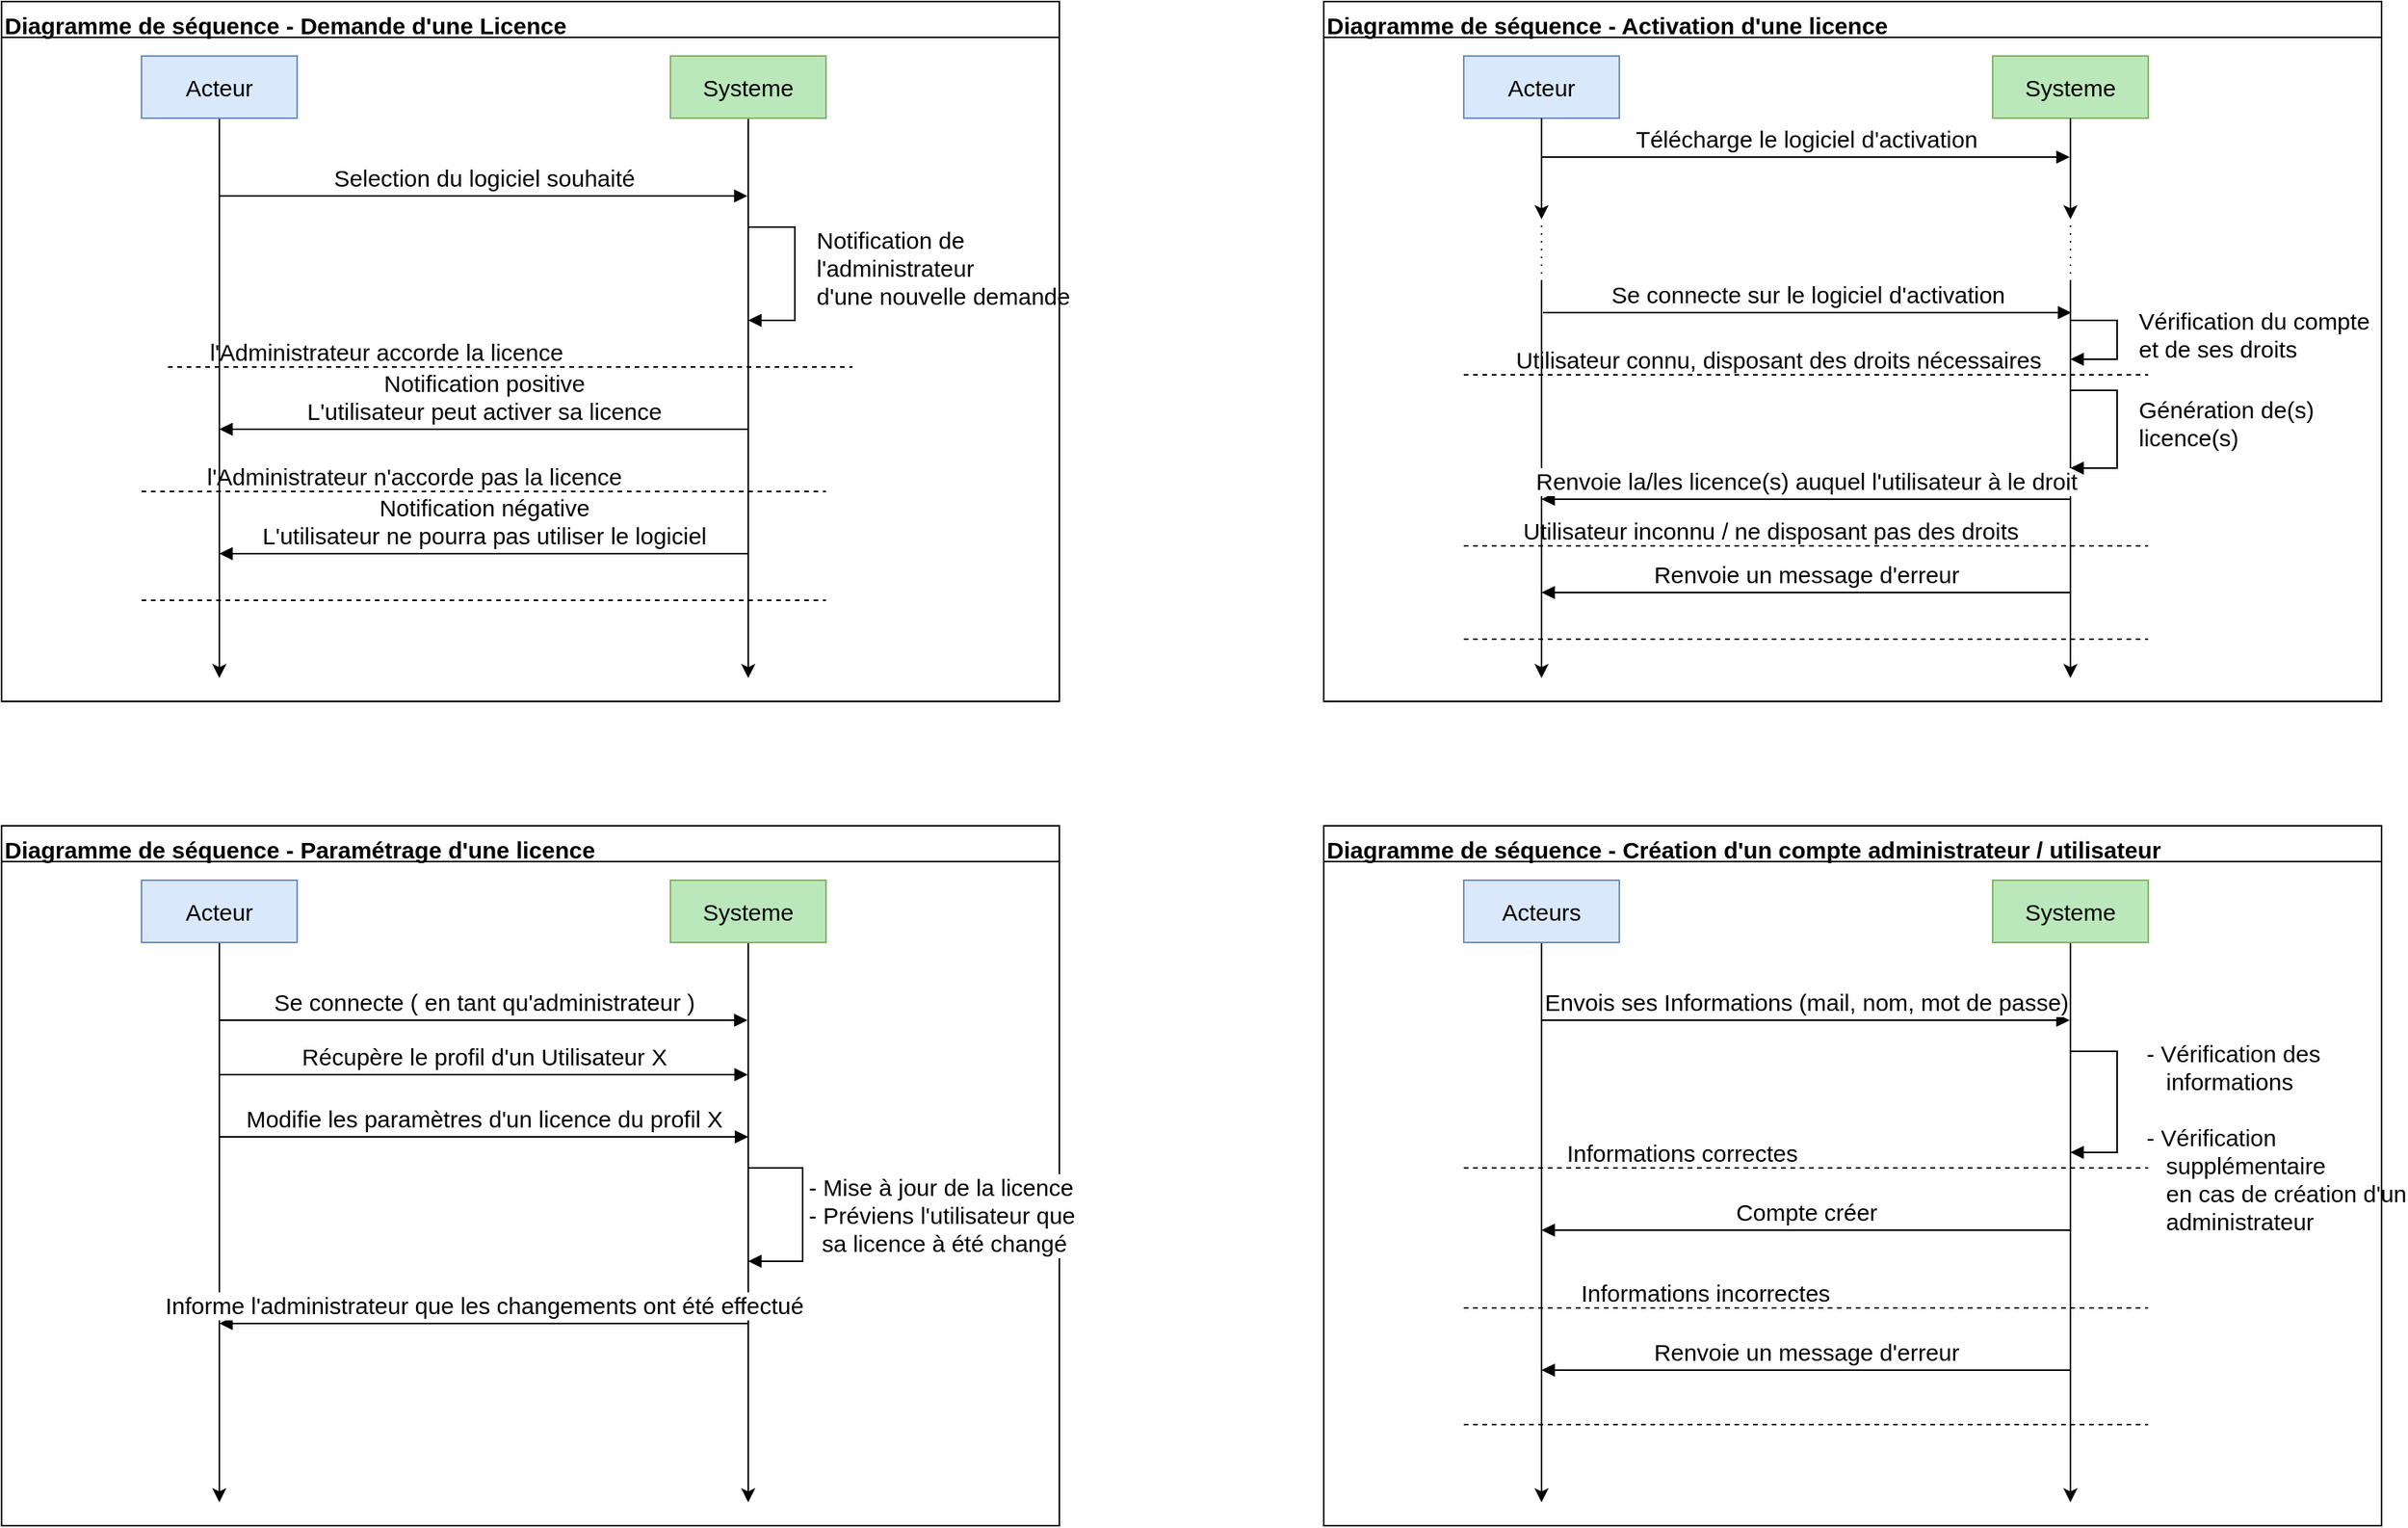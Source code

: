 <mxfile version="15.8.3" type="device"><diagram id="Hlz4Fc1Iq2pXSrLptxwn" name="Page-1"><mxGraphModel dx="1611" dy="936" grid="1" gridSize="10" guides="1" tooltips="1" connect="1" arrows="1" fold="1" page="1" pageScale="1" pageWidth="850" pageHeight="1100" background="none" math="0" shadow="0"><root><mxCell id="0"/><mxCell id="1" parent="0"/><mxCell id="sQLnvV01_tIX-hhMXwpo-41" value="Se connecte ( en tant qu'administrateur )" style="html=1;verticalAlign=bottom;endArrow=block;fontSize=15;shadow=0;rounded=0;" parent="1" edge="1"><mxGeometry x="175" y="625" width="80" as="geometry"><mxPoint x="225" y="705" as="sourcePoint"/><mxPoint x="564.5" y="705" as="targetPoint"/></mxGeometry></mxCell><mxCell id="sQLnvV01_tIX-hhMXwpo-42" style="edgeStyle=orthogonalEdgeStyle;orthogonalLoop=1;jettySize=auto;html=1;shadow=0;fontSize=15;rounded=0;" parent="1" source="sQLnvV01_tIX-hhMXwpo-43" edge="1"><mxGeometry relative="1" as="geometry"><mxPoint x="225" y="1015" as="targetPoint"/></mxGeometry></mxCell><mxCell id="sQLnvV01_tIX-hhMXwpo-43" value="Acteur" style="whiteSpace=wrap;html=1;shadow=0;fontSize=15;fillColor=#dae8fc;strokeColor=#6c8ebf;rounded=0;" parent="1" vertex="1"><mxGeometry x="175" y="615" width="100" height="40" as="geometry"/></mxCell><mxCell id="sQLnvV01_tIX-hhMXwpo-45" style="edgeStyle=orthogonalEdgeStyle;orthogonalLoop=1;jettySize=auto;html=1;shadow=0;fontSize=15;rounded=0;" parent="1" source="sQLnvV01_tIX-hhMXwpo-46" edge="1"><mxGeometry relative="1" as="geometry"><mxPoint x="565" y="1015" as="targetPoint"/></mxGeometry></mxCell><mxCell id="sQLnvV01_tIX-hhMXwpo-46" value="Systeme" style="whiteSpace=wrap;html=1;shadow=0;fontSize=15;fillColor=#BBE8BA;strokeColor=#82b366;rounded=0;" parent="1" vertex="1"><mxGeometry x="515" y="615" width="100" height="40" as="geometry"/></mxCell><mxCell id="sQLnvV01_tIX-hhMXwpo-55" value="Diagramme de séquence - Paramétrage d'une licence" style="swimlane;pointerEvents=0;verticalAlign=top;startSize=23;align=left;rounded=0;fontSize=15;" parent="1" vertex="1"><mxGeometry x="85" y="580" width="680" height="450" as="geometry"/></mxCell><mxCell id="sQLnvV01_tIX-hhMXwpo-56" value="Récupère le profil d'un Utilisateur X" style="html=1;verticalAlign=bottom;endArrow=block;fontSize=15;shadow=0;rounded=0;" parent="sQLnvV01_tIX-hhMXwpo-55" edge="1"><mxGeometry x="90.25" y="80" width="80" as="geometry"><mxPoint x="140.25" y="160" as="sourcePoint"/><mxPoint x="479.75" y="160" as="targetPoint"/></mxGeometry></mxCell><mxCell id="sQLnvV01_tIX-hhMXwpo-44" value="&lt;div style=&quot;font-size: 15px;&quot;&gt;- Mise à jour de la licence &lt;br style=&quot;font-size: 15px;&quot;&gt;&lt;/div&gt;&lt;div style=&quot;font-size: 15px;&quot;&gt;- Préviens l'utilisateur que &lt;br style=&quot;font-size: 15px;&quot;&gt;&amp;nbsp; sa licence à été changé&lt;br style=&quot;font-size: 15px;&quot;&gt;&lt;/div&gt;" style="edgeStyle=orthogonalEdgeStyle;html=1;align=left;spacingLeft=2;endArrow=block;fontSize=15;shadow=0;rounded=0;" parent="sQLnvV01_tIX-hhMXwpo-55" edge="1"><mxGeometry relative="1" as="geometry"><mxPoint x="480" y="220" as="sourcePoint"/><Array as="points"><mxPoint x="515" y="220"/><mxPoint x="515" y="280"/></Array><mxPoint x="480" y="280" as="targetPoint"/><mxPoint as="offset"/></mxGeometry></mxCell><mxCell id="sQLnvV01_tIX-hhMXwpo-65" value="Modifie les paramètres d'un licence du profil X" style="html=1;verticalAlign=bottom;endArrow=block;fontSize=15;shadow=0;rounded=0;" parent="sQLnvV01_tIX-hhMXwpo-55" edge="1"><mxGeometry y="-460" width="80" as="geometry"><mxPoint x="140" y="200" as="sourcePoint"/><mxPoint x="480" y="200" as="targetPoint"/></mxGeometry></mxCell><mxCell id="sQLnvV01_tIX-hhMXwpo-66" value="Informe l'administrateur que les changements ont été effectué " style="html=1;verticalAlign=bottom;endArrow=block;shadow=0;fontSize=15;rounded=0;" parent="sQLnvV01_tIX-hhMXwpo-55" edge="1"><mxGeometry width="80" relative="1" as="geometry"><mxPoint x="480" y="320" as="sourcePoint"/><mxPoint x="140" y="320" as="targetPoint"/></mxGeometry></mxCell><mxCell id="wGjPE9pW0LdUyV5kpw4r-16" value="" style="group;fontSize=15;" parent="1" vertex="1" connectable="0"><mxGeometry x="85" y="50" width="680" height="450" as="geometry"/></mxCell><mxCell id="sQLnvV01_tIX-hhMXwpo-8" value="Selection du logiciel souhaité" style="html=1;verticalAlign=bottom;endArrow=block;fontSize=15;shadow=0;rounded=0;" parent="wGjPE9pW0LdUyV5kpw4r-16" edge="1"><mxGeometry x="90" y="45" width="80" as="geometry"><mxPoint x="140" y="125" as="sourcePoint"/><mxPoint x="479.5" y="125" as="targetPoint"/></mxGeometry></mxCell><mxCell id="sQLnvV01_tIX-hhMXwpo-12" style="edgeStyle=orthogonalEdgeStyle;orthogonalLoop=1;jettySize=auto;html=1;shadow=0;fontSize=15;rounded=0;" parent="wGjPE9pW0LdUyV5kpw4r-16" source="sQLnvV01_tIX-hhMXwpo-10" edge="1"><mxGeometry relative="1" as="geometry"><mxPoint x="140" y="435" as="targetPoint"/></mxGeometry></mxCell><mxCell id="sQLnvV01_tIX-hhMXwpo-10" value="Acteur" style="whiteSpace=wrap;html=1;shadow=0;fontSize=15;fillColor=#dae8fc;strokeColor=#6c8ebf;rounded=0;" parent="wGjPE9pW0LdUyV5kpw4r-16" vertex="1"><mxGeometry x="90" y="35" width="100" height="40" as="geometry"/></mxCell><mxCell id="sQLnvV01_tIX-hhMXwpo-11" value="&lt;div style=&quot;font-size: 15px&quot;&gt;Notification de &lt;br&gt;&lt;/div&gt;&lt;div style=&quot;font-size: 15px&quot;&gt;l'administrateur &lt;br style=&quot;font-size: 15px&quot;&gt;&lt;/div&gt;&lt;div style=&quot;font-size: 15px&quot;&gt;d'une nouvelle demande&lt;/div&gt;" style="edgeStyle=orthogonalEdgeStyle;html=1;align=left;spacingLeft=2;endArrow=block;fontSize=15;shadow=0;rounded=0;" parent="wGjPE9pW0LdUyV5kpw4r-16" edge="1"><mxGeometry x="-0.077" y="10" relative="1" as="geometry"><mxPoint x="480" y="145.0" as="sourcePoint"/><Array as="points"><mxPoint x="510" y="145"/><mxPoint x="510" y="205"/></Array><mxPoint x="480" y="205" as="targetPoint"/><mxPoint as="offset"/></mxGeometry></mxCell><mxCell id="sQLnvV01_tIX-hhMXwpo-13" style="edgeStyle=orthogonalEdgeStyle;orthogonalLoop=1;jettySize=auto;html=1;shadow=0;fontSize=15;rounded=0;" parent="wGjPE9pW0LdUyV5kpw4r-16" source="sQLnvV01_tIX-hhMXwpo-14" edge="1"><mxGeometry relative="1" as="geometry"><mxPoint x="480" y="435" as="targetPoint"/></mxGeometry></mxCell><mxCell id="sQLnvV01_tIX-hhMXwpo-14" value="Systeme" style="whiteSpace=wrap;html=1;shadow=0;fontSize=15;fillColor=#BBE8BA;strokeColor=#82b366;rounded=0;" parent="wGjPE9pW0LdUyV5kpw4r-16" vertex="1"><mxGeometry x="430" y="35" width="100" height="40" as="geometry"/></mxCell><mxCell id="sQLnvV01_tIX-hhMXwpo-17" value="" style="group;rounded=0;fontSize=15;" parent="wGjPE9pW0LdUyV5kpw4r-16" vertex="1" connectable="0"><mxGeometry x="107" y="215" width="440" height="20" as="geometry"/></mxCell><mxCell id="sQLnvV01_tIX-hhMXwpo-15" value="" style="endArrow=none;dashed=1;html=1;shadow=0;fontSize=15;rounded=0;" parent="sQLnvV01_tIX-hhMXwpo-17" edge="1"><mxGeometry width="50" height="50" relative="1" as="geometry"><mxPoint y="20" as="sourcePoint"/><mxPoint x="440" y="20" as="targetPoint"/></mxGeometry></mxCell><mxCell id="sQLnvV01_tIX-hhMXwpo-16" value="l'Administrateur accorde la licence" style="text;html=1;align=center;verticalAlign=middle;resizable=0;points=[];autosize=1;strokeColor=none;fillColor=none;fontSize=15;rounded=0;" parent="sQLnvV01_tIX-hhMXwpo-17" vertex="1"><mxGeometry x="30" width="220" height="20" as="geometry"/></mxCell><mxCell id="sQLnvV01_tIX-hhMXwpo-19" value="" style="endArrow=none;dashed=1;html=1;shadow=0;fontSize=15;rounded=0;" parent="wGjPE9pW0LdUyV5kpw4r-16" edge="1"><mxGeometry x="90" y="295" width="50" height="50" as="geometry"><mxPoint x="90" y="315" as="sourcePoint"/><mxPoint x="530" y="315" as="targetPoint"/></mxGeometry></mxCell><mxCell id="sQLnvV01_tIX-hhMXwpo-20" value="l'Administrateur n'accorde pas la licence" style="text;html=1;align=center;verticalAlign=middle;resizable=0;points=[];autosize=1;strokeColor=none;fillColor=none;fontSize=15;rounded=0;" parent="wGjPE9pW0LdUyV5kpw4r-16" vertex="1"><mxGeometry x="140" y="295" width="250" height="20" as="geometry"/></mxCell><mxCell id="sQLnvV01_tIX-hhMXwpo-21" value="Notification positive&lt;br style=&quot;font-size: 15px;&quot;&gt;L'utilisateur peut activer sa licence" style="html=1;verticalAlign=bottom;endArrow=block;shadow=0;fontSize=15;rounded=0;" parent="wGjPE9pW0LdUyV5kpw4r-16" edge="1"><mxGeometry width="80" relative="1" as="geometry"><mxPoint x="480" y="275" as="sourcePoint"/><mxPoint x="140" y="275" as="targetPoint"/></mxGeometry></mxCell><mxCell id="sQLnvV01_tIX-hhMXwpo-22" value="Notification négative&lt;br style=&quot;font-size: 15px;&quot;&gt;L'utilisateur ne pourra pas utiliser le logiciel" style="html=1;verticalAlign=bottom;endArrow=block;shadow=0;fontSize=15;rounded=0;" parent="wGjPE9pW0LdUyV5kpw4r-16" edge="1"><mxGeometry width="80" relative="1" as="geometry"><mxPoint x="480" y="355" as="sourcePoint"/><mxPoint x="140" y="355" as="targetPoint"/></mxGeometry></mxCell><mxCell id="sQLnvV01_tIX-hhMXwpo-23" value="" style="endArrow=none;dashed=1;html=1;shadow=0;fontSize=15;rounded=0;" parent="wGjPE9pW0LdUyV5kpw4r-16" edge="1"><mxGeometry x="90" y="365" width="50" height="50" as="geometry"><mxPoint x="90" y="385" as="sourcePoint"/><mxPoint x="530" y="385" as="targetPoint"/></mxGeometry></mxCell><mxCell id="sQLnvV01_tIX-hhMXwpo-25" value="Diagramme de séquence - Demande d'une Licence" style="swimlane;pointerEvents=0;verticalAlign=top;startSize=23;align=left;rounded=0;fontSize=15;" parent="wGjPE9pW0LdUyV5kpw4r-16" vertex="1"><mxGeometry width="680" height="450" as="geometry"/></mxCell><mxCell id="wGjPE9pW0LdUyV5kpw4r-34" value="" style="group;fontSize=15;" parent="1" vertex="1" connectable="0"><mxGeometry x="935" y="50" width="680" height="450" as="geometry"/></mxCell><mxCell id="wGjPE9pW0LdUyV5kpw4r-36" style="edgeStyle=orthogonalEdgeStyle;orthogonalLoop=1;jettySize=auto;html=1;shadow=0;fontSize=15;rounded=0;" parent="wGjPE9pW0LdUyV5kpw4r-34" edge="1"><mxGeometry relative="1" as="geometry"><mxPoint x="140" y="435" as="targetPoint"/><mxPoint x="140" y="180" as="sourcePoint"/></mxGeometry></mxCell><mxCell id="wGjPE9pW0LdUyV5kpw4r-37" value="Acteur" style="whiteSpace=wrap;html=1;shadow=0;fontSize=15;fillColor=#dae8fc;strokeColor=#6c8ebf;rounded=0;" parent="wGjPE9pW0LdUyV5kpw4r-34" vertex="1"><mxGeometry x="90" y="35" width="100" height="40" as="geometry"/></mxCell><mxCell id="wGjPE9pW0LdUyV5kpw4r-39" style="edgeStyle=orthogonalEdgeStyle;orthogonalLoop=1;jettySize=auto;html=1;shadow=0;fontSize=15;rounded=0;" parent="wGjPE9pW0LdUyV5kpw4r-34" edge="1"><mxGeometry relative="1" as="geometry"><mxPoint x="480" y="435" as="targetPoint"/><mxPoint x="480" y="180" as="sourcePoint"/></mxGeometry></mxCell><mxCell id="wGjPE9pW0LdUyV5kpw4r-40" value="Systeme" style="whiteSpace=wrap;html=1;shadow=0;fontSize=15;fillColor=#BBE8BA;strokeColor=#82b366;rounded=0;" parent="wGjPE9pW0LdUyV5kpw4r-34" vertex="1"><mxGeometry x="430" y="35" width="100" height="40" as="geometry"/></mxCell><mxCell id="wGjPE9pW0LdUyV5kpw4r-49" value="Diagramme de séquence - Activation d'une licence" style="swimlane;pointerEvents=0;verticalAlign=top;startSize=23;align=left;rounded=0;fontSize=15;" parent="wGjPE9pW0LdUyV5kpw4r-34" vertex="1"><mxGeometry width="680" height="450" as="geometry"/></mxCell><mxCell id="wGjPE9pW0LdUyV5kpw4r-72" value="" style="endArrow=none;dashed=1;html=1;dashPattern=1 4;strokeWidth=1;rounded=0;fontSize=15;" parent="wGjPE9pW0LdUyV5kpw4r-49" edge="1"><mxGeometry width="50" height="50" relative="1" as="geometry"><mxPoint x="140" y="180" as="sourcePoint"/><mxPoint x="140" y="140" as="targetPoint"/></mxGeometry></mxCell><mxCell id="wGjPE9pW0LdUyV5kpw4r-73" value="" style="endArrow=none;dashed=1;html=1;dashPattern=1 4;strokeWidth=1;rounded=0;fontSize=15;" parent="wGjPE9pW0LdUyV5kpw4r-49" edge="1"><mxGeometry width="50" height="50" relative="1" as="geometry"><mxPoint x="480" y="180" as="sourcePoint"/><mxPoint x="480" y="140" as="targetPoint"/></mxGeometry></mxCell><mxCell id="wGjPE9pW0LdUyV5kpw4r-35" value="Télécharge le logiciel d'activation" style="html=1;verticalAlign=bottom;endArrow=block;fontSize=15;shadow=0;rounded=0;" parent="wGjPE9pW0LdUyV5kpw4r-49" edge="1"><mxGeometry x="90" y="20" width="80" as="geometry"><mxPoint x="140" y="100" as="sourcePoint"/><mxPoint x="479.5" y="100" as="targetPoint"/></mxGeometry></mxCell><mxCell id="wGjPE9pW0LdUyV5kpw4r-74" value="Se connecte sur le logiciel d'activation" style="html=1;verticalAlign=bottom;endArrow=block;fontSize=15;shadow=0;rounded=0;" parent="wGjPE9pW0LdUyV5kpw4r-49" edge="1"><mxGeometry x="-844" y="70" width="80" as="geometry"><mxPoint x="141" y="200" as="sourcePoint"/><mxPoint x="480.5" y="200" as="targetPoint"/></mxGeometry></mxCell><mxCell id="wGjPE9pW0LdUyV5kpw4r-75" value="&lt;div style=&quot;font-size: 15px;&quot;&gt;Vérification du compte &lt;br style=&quot;font-size: 15px;&quot;&gt;&lt;/div&gt;&lt;div style=&quot;font-size: 15px;&quot;&gt;et de ses droits&amp;nbsp; &lt;/div&gt;" style="edgeStyle=orthogonalEdgeStyle;html=1;align=left;spacingLeft=2;endArrow=block;fontSize=15;shadow=0;rounded=0;" parent="wGjPE9pW0LdUyV5kpw4r-49" edge="1"><mxGeometry x="-0.077" y="10" relative="1" as="geometry"><mxPoint x="480" y="205" as="sourcePoint"/><Array as="points"><mxPoint x="510" y="205"/><mxPoint x="510" y="230"/><mxPoint x="480" y="230"/></Array><mxPoint x="480" y="230" as="targetPoint"/><mxPoint as="offset"/></mxGeometry></mxCell><mxCell id="wGjPE9pW0LdUyV5kpw4r-48" value="" style="endArrow=none;dashed=1;html=1;shadow=0;fontSize=15;rounded=0;" parent="wGjPE9pW0LdUyV5kpw4r-49" edge="1"><mxGeometry x="90" y="390" width="50" height="50" as="geometry"><mxPoint x="90" y="410" as="sourcePoint"/><mxPoint x="530" y="410" as="targetPoint"/></mxGeometry></mxCell><mxCell id="wGjPE9pW0LdUyV5kpw4r-47" value="Renvoie un message d'erreur " style="html=1;verticalAlign=bottom;endArrow=block;shadow=0;fontSize=15;rounded=0;" parent="wGjPE9pW0LdUyV5kpw4r-49" edge="1"><mxGeometry width="80" relative="1" as="geometry"><mxPoint x="480" y="380" as="sourcePoint"/><mxPoint x="140" y="380" as="targetPoint"/></mxGeometry></mxCell><mxCell id="wGjPE9pW0LdUyV5kpw4r-44" value="" style="endArrow=none;dashed=1;html=1;shadow=0;fontSize=15;rounded=0;" parent="wGjPE9pW0LdUyV5kpw4r-49" edge="1"><mxGeometry x="90" y="330" width="50" height="50" as="geometry"><mxPoint x="90" y="350" as="sourcePoint"/><mxPoint x="530" y="350" as="targetPoint"/></mxGeometry></mxCell><mxCell id="wGjPE9pW0LdUyV5kpw4r-45" value="&lt;div style=&quot;font-size: 15px&quot;&gt;Utilisateur inconnu / ne disposant pas des droits &lt;br style=&quot;font-size: 15px&quot;&gt; &lt;/div&gt;" style="text;html=1;align=center;verticalAlign=middle;resizable=0;points=[];autosize=1;strokeColor=none;fillColor=none;fontSize=15;rounded=0;" parent="wGjPE9pW0LdUyV5kpw4r-49" vertex="1"><mxGeometry x="137" y="330" width="300" height="20" as="geometry"/></mxCell><mxCell id="wGjPE9pW0LdUyV5kpw4r-46" value="Renvoie la/les licence(s) auquel l'utilisateur à le droit" style="html=1;verticalAlign=bottom;endArrow=block;shadow=0;fontSize=15;rounded=0;" parent="wGjPE9pW0LdUyV5kpw4r-49" edge="1"><mxGeometry width="80" relative="1" as="geometry"><mxPoint x="480" y="320" as="sourcePoint"/><mxPoint x="140" y="320" as="targetPoint"/></mxGeometry></mxCell><mxCell id="wGjPE9pW0LdUyV5kpw4r-76" value="&lt;div style=&quot;font-size: 15px;&quot;&gt;Génération de(s) &lt;br style=&quot;font-size: 15px;&quot;&gt;&lt;/div&gt;&lt;div style=&quot;font-size: 15px;&quot;&gt;licence(s)&lt;/div&gt;" style="edgeStyle=orthogonalEdgeStyle;html=1;align=left;spacingLeft=2;endArrow=block;fontSize=15;shadow=0;rounded=0;" parent="wGjPE9pW0LdUyV5kpw4r-49" edge="1"><mxGeometry x="-0.077" y="10" relative="1" as="geometry"><mxPoint x="480" y="250" as="sourcePoint"/><Array as="points"><mxPoint x="510" y="250"/><mxPoint x="510" y="300"/><mxPoint x="480" y="300"/></Array><mxPoint x="480" y="300" as="targetPoint"/><mxPoint as="offset"/></mxGeometry></mxCell><mxCell id="wGjPE9pW0LdUyV5kpw4r-43" value="Utilisateur connu, disposant des droits nécessaires" style="text;html=1;align=center;verticalAlign=middle;resizable=0;points=[];autosize=1;strokeColor=none;fillColor=none;fontSize=15;rounded=0;" parent="wGjPE9pW0LdUyV5kpw4r-49" vertex="1"><mxGeometry x="137.001" y="220" width="310" height="20" as="geometry"/></mxCell><mxCell id="wGjPE9pW0LdUyV5kpw4r-77" value="" style="endArrow=none;dashed=1;html=1;shadow=0;fontSize=15;rounded=0;" parent="wGjPE9pW0LdUyV5kpw4r-49" edge="1"><mxGeometry x="-845" y="170" width="50" height="50" as="geometry"><mxPoint x="90" y="240" as="sourcePoint"/><mxPoint x="530" y="240" as="targetPoint"/></mxGeometry></mxCell><mxCell id="wGjPE9pW0LdUyV5kpw4r-50" value="" style="group;fontSize=15;" parent="1" vertex="1" connectable="0"><mxGeometry x="935" y="580" width="680" height="450" as="geometry"/></mxCell><mxCell id="wGjPE9pW0LdUyV5kpw4r-51" value="Envois ses Informations (mail, nom, mot de passe) " style="html=1;verticalAlign=bottom;endArrow=block;fontSize=15;shadow=0;rounded=0;" parent="wGjPE9pW0LdUyV5kpw4r-50" edge="1"><mxGeometry x="90" y="45" width="80" as="geometry"><mxPoint x="140" y="125" as="sourcePoint"/><mxPoint x="479.5" y="125" as="targetPoint"/></mxGeometry></mxCell><mxCell id="wGjPE9pW0LdUyV5kpw4r-52" style="edgeStyle=orthogonalEdgeStyle;orthogonalLoop=1;jettySize=auto;html=1;shadow=0;fontSize=15;rounded=0;" parent="wGjPE9pW0LdUyV5kpw4r-50" source="wGjPE9pW0LdUyV5kpw4r-53" edge="1"><mxGeometry relative="1" as="geometry"><mxPoint x="140" y="435" as="targetPoint"/></mxGeometry></mxCell><mxCell id="wGjPE9pW0LdUyV5kpw4r-53" value="Acteurs" style="whiteSpace=wrap;html=1;shadow=0;fontSize=15;fillColor=#dae8fc;strokeColor=#6c8ebf;rounded=0;" parent="wGjPE9pW0LdUyV5kpw4r-50" vertex="1"><mxGeometry x="90" y="35" width="100" height="40" as="geometry"/></mxCell><mxCell id="wGjPE9pW0LdUyV5kpw4r-54" value="- Vérification des &lt;br&gt;&lt;div&gt;&amp;nbsp;&amp;nbsp; informations &lt;br&gt;&lt;/div&gt;&lt;div&gt;&lt;br&gt;&lt;/div&gt;&lt;div style=&quot;font-size: 15px&quot;&gt;- Vérification &lt;br&gt;&lt;/div&gt;&lt;div style=&quot;font-size: 15px&quot;&gt;&amp;nbsp;&amp;nbsp; supplémentaire &lt;br style=&quot;font-size: 15px&quot;&gt;&lt;/div&gt;&lt;div style=&quot;font-size: 15px&quot;&gt;&amp;nbsp;&amp;nbsp; en cas de création d'un &lt;br style=&quot;font-size: 15px&quot;&gt;&lt;/div&gt;&amp;nbsp;&amp;nbsp; administrateur" style="edgeStyle=orthogonalEdgeStyle;html=1;align=left;spacingLeft=2;endArrow=block;fontSize=15;shadow=0;rounded=0;" parent="wGjPE9pW0LdUyV5kpw4r-50" edge="1"><mxGeometry x="0.36" y="15" relative="1" as="geometry"><mxPoint x="480" y="145.0" as="sourcePoint"/><Array as="points"><mxPoint x="510" y="145"/><mxPoint x="510" y="210"/><mxPoint x="480" y="210"/></Array><mxPoint x="480" y="210" as="targetPoint"/><mxPoint as="offset"/></mxGeometry></mxCell><mxCell id="wGjPE9pW0LdUyV5kpw4r-55" style="edgeStyle=orthogonalEdgeStyle;orthogonalLoop=1;jettySize=auto;html=1;shadow=0;fontSize=15;rounded=0;" parent="wGjPE9pW0LdUyV5kpw4r-50" source="wGjPE9pW0LdUyV5kpw4r-56" edge="1"><mxGeometry relative="1" as="geometry"><mxPoint x="480" y="435" as="targetPoint"/></mxGeometry></mxCell><mxCell id="wGjPE9pW0LdUyV5kpw4r-56" value="Systeme" style="whiteSpace=wrap;html=1;shadow=0;fontSize=15;fillColor=#BBE8BA;strokeColor=#82b366;rounded=0;" parent="wGjPE9pW0LdUyV5kpw4r-50" vertex="1"><mxGeometry x="430" y="35" width="100" height="40" as="geometry"/></mxCell><mxCell id="wGjPE9pW0LdUyV5kpw4r-64" value="" style="endArrow=none;dashed=1;html=1;shadow=0;fontSize=15;rounded=0;" parent="wGjPE9pW0LdUyV5kpw4r-50" edge="1"><mxGeometry x="90" y="365" width="50" height="50" as="geometry"><mxPoint x="90" y="385" as="sourcePoint"/><mxPoint x="530" y="385" as="targetPoint"/></mxGeometry></mxCell><mxCell id="wGjPE9pW0LdUyV5kpw4r-65" value="Diagramme de séquence - Création d'un compte administrateur / utilisateur" style="swimlane;pointerEvents=0;verticalAlign=top;startSize=23;align=left;rounded=0;fontSize=15;" parent="wGjPE9pW0LdUyV5kpw4r-50" vertex="1"><mxGeometry width="680" height="450" as="geometry"/></mxCell><mxCell id="wGjPE9pW0LdUyV5kpw4r-57" value="" style="group;rounded=0;fontSize=15;" parent="wGjPE9pW0LdUyV5kpw4r-65" vertex="1" connectable="0"><mxGeometry x="90" y="200" width="440" height="20" as="geometry"/></mxCell><mxCell id="wGjPE9pW0LdUyV5kpw4r-58" value="" style="endArrow=none;dashed=1;html=1;shadow=0;fontSize=15;rounded=0;" parent="wGjPE9pW0LdUyV5kpw4r-57" edge="1"><mxGeometry width="50" height="50" relative="1" as="geometry"><mxPoint y="20" as="sourcePoint"/><mxPoint x="440" y="20" as="targetPoint"/></mxGeometry></mxCell><mxCell id="wGjPE9pW0LdUyV5kpw4r-59" value="Informations correctes" style="text;html=1;align=center;verticalAlign=middle;resizable=0;points=[];autosize=1;strokeColor=none;fillColor=none;fontSize=15;rounded=0;" parent="wGjPE9pW0LdUyV5kpw4r-57" vertex="1"><mxGeometry x="65" width="150" height="20" as="geometry"/></mxCell><mxCell id="wGjPE9pW0LdUyV5kpw4r-62" value="Compte créer" style="html=1;verticalAlign=bottom;endArrow=block;shadow=0;fontSize=15;rounded=0;" parent="wGjPE9pW0LdUyV5kpw4r-65" edge="1"><mxGeometry width="80" relative="1" as="geometry"><mxPoint x="480" y="260" as="sourcePoint"/><mxPoint x="140" y="260" as="targetPoint"/></mxGeometry></mxCell><mxCell id="wGjPE9pW0LdUyV5kpw4r-60" value="" style="endArrow=none;dashed=1;html=1;shadow=0;fontSize=15;rounded=0;" parent="wGjPE9pW0LdUyV5kpw4r-65" edge="1"><mxGeometry x="90" y="290" width="50" height="50" as="geometry"><mxPoint x="90" y="310" as="sourcePoint"/><mxPoint x="530" y="310" as="targetPoint"/></mxGeometry></mxCell><mxCell id="wGjPE9pW0LdUyV5kpw4r-61" value="Informations incorrectes" style="text;html=1;align=center;verticalAlign=middle;resizable=0;points=[];autosize=1;strokeColor=none;fillColor=none;fontSize=15;rounded=0;" parent="wGjPE9pW0LdUyV5kpw4r-65" vertex="1"><mxGeometry x="165" y="290" width="160" height="20" as="geometry"/></mxCell><mxCell id="wGjPE9pW0LdUyV5kpw4r-63" value="Renvoie un message d'erreur" style="html=1;verticalAlign=bottom;endArrow=block;shadow=0;fontSize=15;rounded=0;" parent="wGjPE9pW0LdUyV5kpw4r-65" edge="1"><mxGeometry width="80" relative="1" as="geometry"><mxPoint x="480" y="350" as="sourcePoint"/><mxPoint x="140" y="350" as="targetPoint"/></mxGeometry></mxCell><mxCell id="wGjPE9pW0LdUyV5kpw4r-69" style="edgeStyle=orthogonalEdgeStyle;rounded=0;orthogonalLoop=1;jettySize=auto;html=1;fontSize=15;" parent="1" source="wGjPE9pW0LdUyV5kpw4r-37" edge="1"><mxGeometry relative="1" as="geometry"><mxPoint x="1075" y="190" as="targetPoint"/></mxGeometry></mxCell><mxCell id="wGjPE9pW0LdUyV5kpw4r-71" style="edgeStyle=orthogonalEdgeStyle;rounded=0;orthogonalLoop=1;jettySize=auto;html=1;fontSize=15;" parent="1" source="wGjPE9pW0LdUyV5kpw4r-40" edge="1"><mxGeometry relative="1" as="geometry"><mxPoint x="1415" y="190" as="targetPoint"/></mxGeometry></mxCell></root></mxGraphModel></diagram></mxfile>